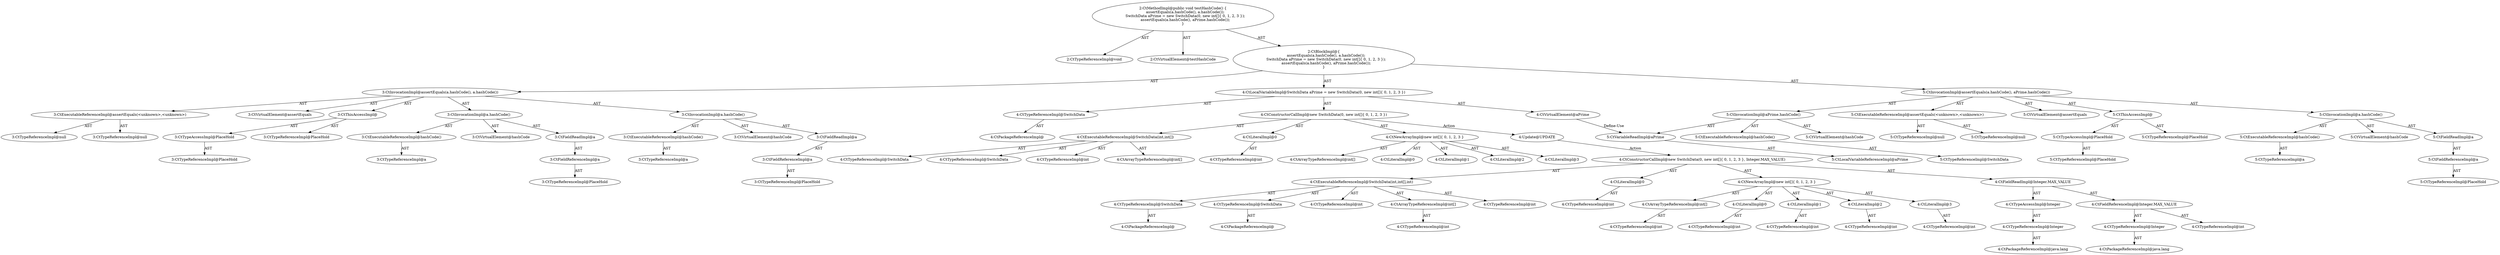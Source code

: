 digraph "testHashCode#?" {
0 [label="2:CtTypeReferenceImpl@void" shape=ellipse]
1 [label="2:CtVirtualElement@testHashCode" shape=ellipse]
2 [label="3:CtExecutableReferenceImpl@assertEquals(<unknown>,<unknown>)" shape=ellipse]
3 [label="3:CtTypeReferenceImpl@null" shape=ellipse]
4 [label="3:CtTypeReferenceImpl@null" shape=ellipse]
5 [label="3:CtVirtualElement@assertEquals" shape=ellipse]
6 [label="3:CtTypeAccessImpl@PlaceHold" shape=ellipse]
7 [label="3:CtTypeReferenceImpl@PlaceHold" shape=ellipse]
8 [label="3:CtThisAccessImpl@" shape=ellipse]
9 [label="3:CtTypeReferenceImpl@PlaceHold" shape=ellipse]
10 [label="3:CtExecutableReferenceImpl@hashCode()" shape=ellipse]
11 [label="3:CtTypeReferenceImpl@a" shape=ellipse]
12 [label="3:CtVirtualElement@hashCode" shape=ellipse]
13 [label="3:CtFieldReferenceImpl@a" shape=ellipse]
14 [label="3:CtTypeReferenceImpl@PlaceHold" shape=ellipse]
15 [label="3:CtFieldReadImpl@a" shape=ellipse]
16 [label="3:CtInvocationImpl@a.hashCode()" shape=ellipse]
17 [label="3:CtExecutableReferenceImpl@hashCode()" shape=ellipse]
18 [label="3:CtTypeReferenceImpl@a" shape=ellipse]
19 [label="3:CtVirtualElement@hashCode" shape=ellipse]
20 [label="3:CtFieldReferenceImpl@a" shape=ellipse]
21 [label="3:CtTypeReferenceImpl@PlaceHold" shape=ellipse]
22 [label="3:CtFieldReadImpl@a" shape=ellipse]
23 [label="3:CtInvocationImpl@a.hashCode()" shape=ellipse]
24 [label="3:CtInvocationImpl@assertEquals(a.hashCode(), a.hashCode())" shape=ellipse]
25 [label="4:CtTypeReferenceImpl@SwitchData" shape=ellipse]
26 [label="4:CtPackageReferenceImpl@" shape=ellipse]
27 [label="4:CtExecutableReferenceImpl@SwitchData(int,int[])" shape=ellipse]
28 [label="4:CtTypeReferenceImpl@SwitchData" shape=ellipse]
29 [label="4:CtTypeReferenceImpl@SwitchData" shape=ellipse]
30 [label="4:CtTypeReferenceImpl@int" shape=ellipse]
31 [label="4:CtArrayTypeReferenceImpl@int[]" shape=ellipse]
32 [label="4:CtLiteralImpl@0" shape=ellipse]
33 [label="4:CtTypeReferenceImpl@int" shape=ellipse]
34 [label="4:CtNewArrayImpl@new int[]\{ 0, 1, 2, 3 \}" shape=ellipse]
35 [label="4:CtArrayTypeReferenceImpl@int[]" shape=ellipse]
36 [label="4:CtLiteralImpl@0" shape=ellipse]
37 [label="4:CtLiteralImpl@1" shape=ellipse]
38 [label="4:CtLiteralImpl@2" shape=ellipse]
39 [label="4:CtLiteralImpl@3" shape=ellipse]
40 [label="4:CtConstructorCallImpl@new SwitchData(0, new int[]\{ 0, 1, 2, 3 \})" shape=ellipse]
41 [label="4:CtVirtualElement@aPrime" shape=ellipse]
42 [label="4:CtLocalVariableImpl@SwitchData aPrime = new SwitchData(0, new int[]\{ 0, 1, 2, 3 \})" shape=ellipse]
43 [label="5:CtExecutableReferenceImpl@assertEquals(<unknown>,<unknown>)" shape=ellipse]
44 [label="5:CtTypeReferenceImpl@null" shape=ellipse]
45 [label="5:CtTypeReferenceImpl@null" shape=ellipse]
46 [label="5:CtVirtualElement@assertEquals" shape=ellipse]
47 [label="5:CtTypeAccessImpl@PlaceHold" shape=ellipse]
48 [label="5:CtTypeReferenceImpl@PlaceHold" shape=ellipse]
49 [label="5:CtThisAccessImpl@" shape=ellipse]
50 [label="5:CtTypeReferenceImpl@PlaceHold" shape=ellipse]
51 [label="5:CtExecutableReferenceImpl@hashCode()" shape=ellipse]
52 [label="5:CtTypeReferenceImpl@a" shape=ellipse]
53 [label="5:CtVirtualElement@hashCode" shape=ellipse]
54 [label="5:CtFieldReferenceImpl@a" shape=ellipse]
55 [label="5:CtTypeReferenceImpl@PlaceHold" shape=ellipse]
56 [label="5:CtFieldReadImpl@a" shape=ellipse]
57 [label="5:CtInvocationImpl@a.hashCode()" shape=ellipse]
58 [label="5:CtExecutableReferenceImpl@hashCode()" shape=ellipse]
59 [label="5:CtTypeReferenceImpl@SwitchData" shape=ellipse]
60 [label="5:CtVirtualElement@hashCode" shape=ellipse]
61 [label="5:CtVariableReadImpl@aPrime" shape=ellipse]
62 [label="5:CtLocalVariableReferenceImpl@aPrime" shape=ellipse]
63 [label="5:CtInvocationImpl@aPrime.hashCode()" shape=ellipse]
64 [label="5:CtInvocationImpl@assertEquals(a.hashCode(), aPrime.hashCode())" shape=ellipse]
65 [label="2:CtBlockImpl@\{
    assertEquals(a.hashCode(), a.hashCode());
    SwitchData aPrime = new SwitchData(0, new int[]\{ 0, 1, 2, 3 \});
    assertEquals(a.hashCode(), aPrime.hashCode());
\}" shape=ellipse]
66 [label="2:CtMethodImpl@public void testHashCode() \{
    assertEquals(a.hashCode(), a.hashCode());
    SwitchData aPrime = new SwitchData(0, new int[]\{ 0, 1, 2, 3 \});
    assertEquals(a.hashCode(), aPrime.hashCode());
\}" shape=ellipse]
67 [label="4:Update@UPDATE" shape=ellipse]
68 [label="4:CtPackageReferenceImpl@" shape=ellipse]
69 [label="4:CtTypeReferenceImpl@SwitchData" shape=ellipse]
70 [label="4:CtPackageReferenceImpl@" shape=ellipse]
71 [label="4:CtTypeReferenceImpl@SwitchData" shape=ellipse]
72 [label="4:CtTypeReferenceImpl@int" shape=ellipse]
73 [label="4:CtTypeReferenceImpl@int" shape=ellipse]
74 [label="4:CtArrayTypeReferenceImpl@int[]" shape=ellipse]
75 [label="4:CtTypeReferenceImpl@int" shape=ellipse]
76 [label="4:CtExecutableReferenceImpl@SwitchData(int,int[],int)" shape=ellipse]
77 [label="4:CtTypeReferenceImpl@int" shape=ellipse]
78 [label="4:CtLiteralImpl@0" shape=ellipse]
79 [label="4:CtTypeReferenceImpl@int" shape=ellipse]
80 [label="4:CtArrayTypeReferenceImpl@int[]" shape=ellipse]
81 [label="4:CtTypeReferenceImpl@int" shape=ellipse]
82 [label="4:CtLiteralImpl@0" shape=ellipse]
83 [label="4:CtTypeReferenceImpl@int" shape=ellipse]
84 [label="4:CtLiteralImpl@1" shape=ellipse]
85 [label="4:CtTypeReferenceImpl@int" shape=ellipse]
86 [label="4:CtLiteralImpl@2" shape=ellipse]
87 [label="4:CtTypeReferenceImpl@int" shape=ellipse]
88 [label="4:CtLiteralImpl@3" shape=ellipse]
89 [label="4:CtNewArrayImpl@new int[]\{ 0, 1, 2, 3 \}" shape=ellipse]
90 [label="4:CtPackageReferenceImpl@java.lang" shape=ellipse]
91 [label="4:CtTypeReferenceImpl@Integer" shape=ellipse]
92 [label="4:CtTypeAccessImpl@Integer" shape=ellipse]
93 [label="4:CtPackageReferenceImpl@java.lang" shape=ellipse]
94 [label="4:CtTypeReferenceImpl@Integer" shape=ellipse]
95 [label="4:CtTypeReferenceImpl@int" shape=ellipse]
96 [label="4:CtFieldReferenceImpl@Integer.MAX_VALUE" shape=ellipse]
97 [label="4:CtFieldReadImpl@Integer.MAX_VALUE" shape=ellipse]
98 [label="4:CtConstructorCallImpl@new SwitchData(0, new int[]\{ 0, 1, 2, 3 \}, Integer.MAX_VALUE)" shape=ellipse]
2 -> 3 [label="AST"];
2 -> 4 [label="AST"];
6 -> 7 [label="AST"];
8 -> 9 [label="AST"];
8 -> 6 [label="AST"];
10 -> 11 [label="AST"];
13 -> 14 [label="AST"];
15 -> 13 [label="AST"];
16 -> 12 [label="AST"];
16 -> 15 [label="AST"];
16 -> 10 [label="AST"];
17 -> 18 [label="AST"];
20 -> 21 [label="AST"];
22 -> 20 [label="AST"];
23 -> 19 [label="AST"];
23 -> 22 [label="AST"];
23 -> 17 [label="AST"];
24 -> 5 [label="AST"];
24 -> 8 [label="AST"];
24 -> 2 [label="AST"];
24 -> 16 [label="AST"];
24 -> 23 [label="AST"];
25 -> 26 [label="AST"];
27 -> 28 [label="AST"];
27 -> 29 [label="AST"];
27 -> 30 [label="AST"];
27 -> 31 [label="AST"];
32 -> 33 [label="AST"];
34 -> 35 [label="AST"];
34 -> 36 [label="AST"];
34 -> 37 [label="AST"];
34 -> 38 [label="AST"];
34 -> 39 [label="AST"];
40 -> 27 [label="AST"];
40 -> 32 [label="AST"];
40 -> 34 [label="AST"];
40 -> 67 [label="Action"];
41 -> 61 [label="Define-Use"];
42 -> 41 [label="AST"];
42 -> 25 [label="AST"];
42 -> 40 [label="AST"];
43 -> 44 [label="AST"];
43 -> 45 [label="AST"];
47 -> 48 [label="AST"];
49 -> 50 [label="AST"];
49 -> 47 [label="AST"];
51 -> 52 [label="AST"];
54 -> 55 [label="AST"];
56 -> 54 [label="AST"];
57 -> 53 [label="AST"];
57 -> 56 [label="AST"];
57 -> 51 [label="AST"];
58 -> 59 [label="AST"];
61 -> 62 [label="AST"];
63 -> 60 [label="AST"];
63 -> 61 [label="AST"];
63 -> 58 [label="AST"];
64 -> 46 [label="AST"];
64 -> 49 [label="AST"];
64 -> 43 [label="AST"];
64 -> 57 [label="AST"];
64 -> 63 [label="AST"];
65 -> 24 [label="AST"];
65 -> 42 [label="AST"];
65 -> 64 [label="AST"];
66 -> 1 [label="AST"];
66 -> 0 [label="AST"];
66 -> 65 [label="AST"];
67 -> 98 [label="Action"];
69 -> 68 [label="AST"];
71 -> 70 [label="AST"];
74 -> 73 [label="AST"];
76 -> 69 [label="AST"];
76 -> 71 [label="AST"];
76 -> 72 [label="AST"];
76 -> 74 [label="AST"];
76 -> 75 [label="AST"];
78 -> 77 [label="AST"];
80 -> 79 [label="AST"];
82 -> 81 [label="AST"];
84 -> 83 [label="AST"];
86 -> 85 [label="AST"];
88 -> 87 [label="AST"];
89 -> 80 [label="AST"];
89 -> 82 [label="AST"];
89 -> 84 [label="AST"];
89 -> 86 [label="AST"];
89 -> 88 [label="AST"];
91 -> 90 [label="AST"];
92 -> 91 [label="AST"];
94 -> 93 [label="AST"];
96 -> 94 [label="AST"];
96 -> 95 [label="AST"];
97 -> 92 [label="AST"];
97 -> 96 [label="AST"];
98 -> 76 [label="AST"];
98 -> 78 [label="AST"];
98 -> 89 [label="AST"];
98 -> 97 [label="AST"];
}